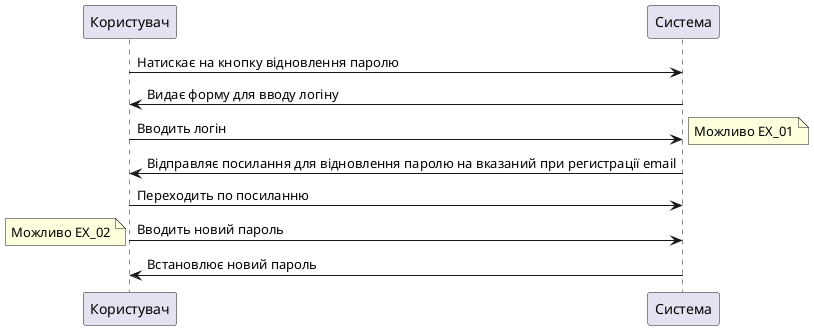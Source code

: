 @startuml
Користувач->Система : Натискає на кнопку відновлення паролю
Система->Користувач : Видає форму для вводу логіну
Користувач->Система : Вводить логін
note right: Можливо EX_01
Система->Користувач : Відправляє посилання для відновлення паролю на вказаний при регистрації email
Користувач->Система : Переходить по посиланню
Користувач->Система : Вводить новий пароль
note left: Можливо EX_02
Система->Користувач : Встановлює новий пароль
@enduml
